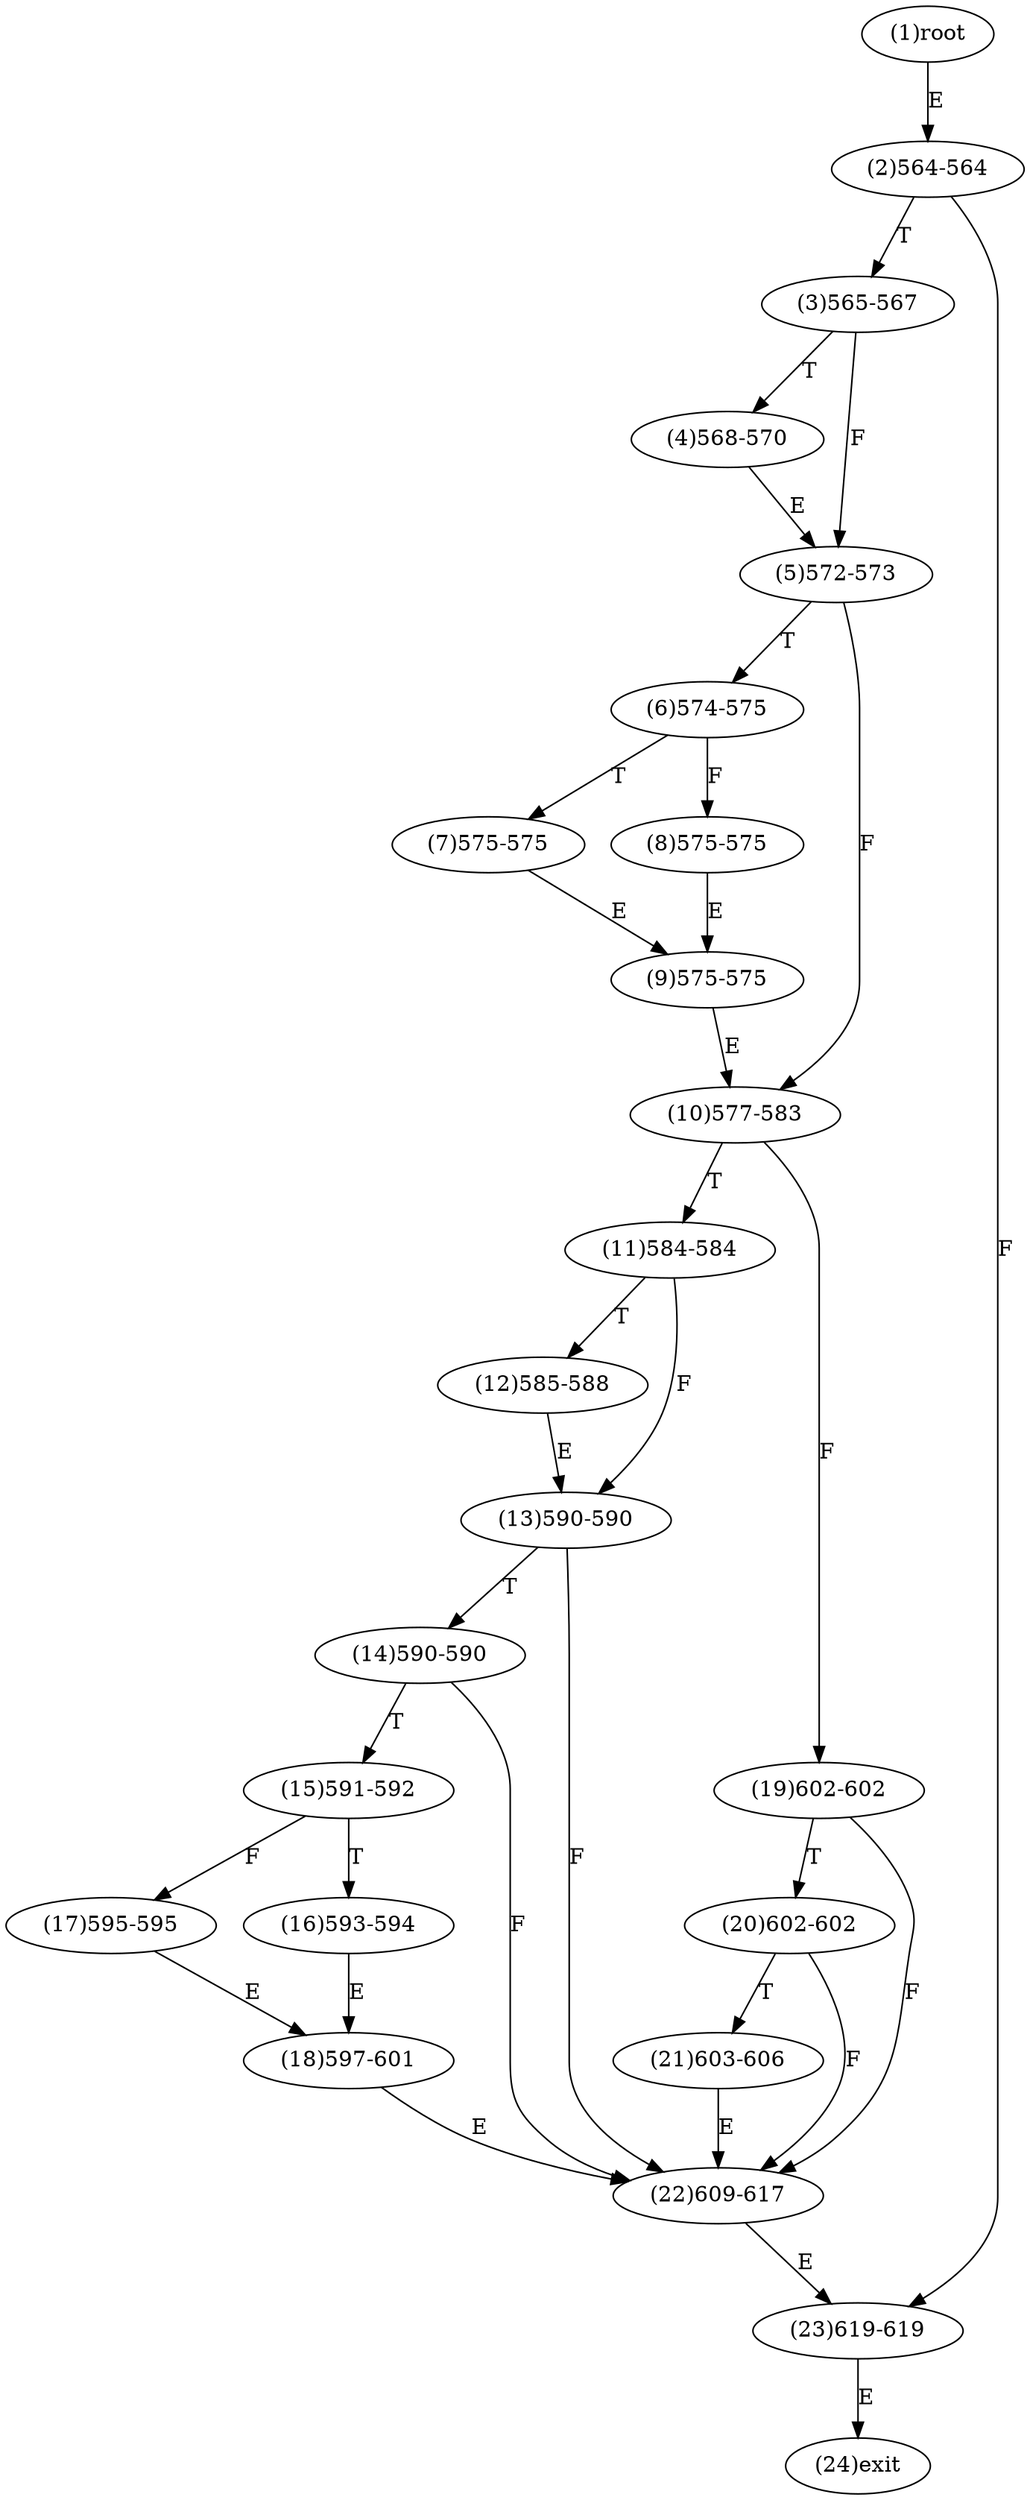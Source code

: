 digraph "" { 
1[ label="(1)root"];
2[ label="(2)564-564"];
3[ label="(3)565-567"];
4[ label="(4)568-570"];
5[ label="(5)572-573"];
6[ label="(6)574-575"];
7[ label="(7)575-575"];
8[ label="(8)575-575"];
9[ label="(9)575-575"];
10[ label="(10)577-583"];
11[ label="(11)584-584"];
12[ label="(12)585-588"];
13[ label="(13)590-590"];
14[ label="(14)590-590"];
15[ label="(15)591-592"];
17[ label="(17)595-595"];
16[ label="(16)593-594"];
19[ label="(19)602-602"];
18[ label="(18)597-601"];
21[ label="(21)603-606"];
20[ label="(20)602-602"];
23[ label="(23)619-619"];
22[ label="(22)609-617"];
24[ label="(24)exit"];
1->2[ label="E"];
2->23[ label="F"];
2->3[ label="T"];
3->5[ label="F"];
3->4[ label="T"];
4->5[ label="E"];
5->10[ label="F"];
5->6[ label="T"];
6->8[ label="F"];
6->7[ label="T"];
7->9[ label="E"];
8->9[ label="E"];
9->10[ label="E"];
10->19[ label="F"];
10->11[ label="T"];
11->13[ label="F"];
11->12[ label="T"];
12->13[ label="E"];
13->22[ label="F"];
13->14[ label="T"];
14->22[ label="F"];
14->15[ label="T"];
15->17[ label="F"];
15->16[ label="T"];
16->18[ label="E"];
17->18[ label="E"];
18->22[ label="E"];
19->22[ label="F"];
19->20[ label="T"];
20->22[ label="F"];
20->21[ label="T"];
21->22[ label="E"];
22->23[ label="E"];
23->24[ label="E"];
}